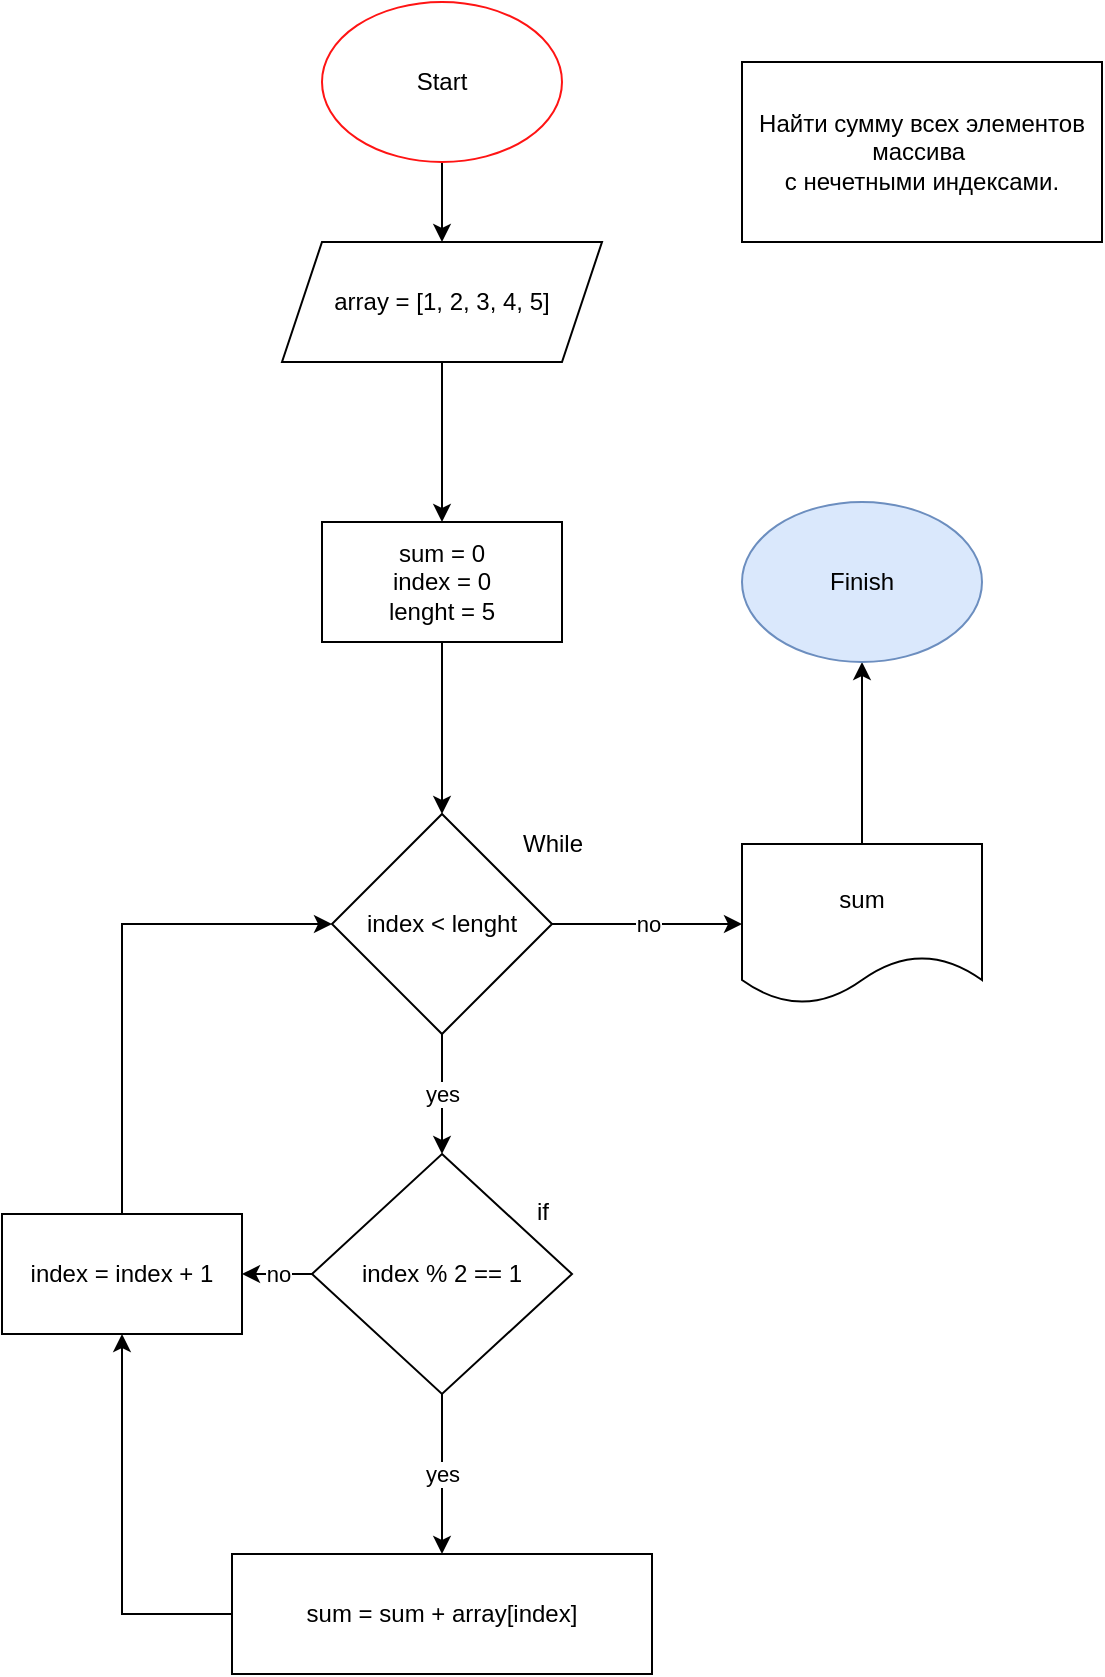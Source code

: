 <mxfile version="21.3.5" type="github" pages="6">
  <diagram name="Page-1" id="lQx7DxtHt2KXUCDhVXnp">
    <mxGraphModel dx="1515" dy="2036" grid="1" gridSize="10" guides="1" tooltips="1" connect="1" arrows="1" fold="1" page="1" pageScale="1" pageWidth="1169" pageHeight="827" math="0" shadow="0">
      <root>
        <mxCell id="0" />
        <mxCell id="1" parent="0" />
        <mxCell id="S16dvHZVeuOPmKrjyvKW-20" value="" style="edgeStyle=orthogonalEdgeStyle;rounded=0;orthogonalLoop=1;jettySize=auto;html=1;" edge="1" parent="1" source="S16dvHZVeuOPmKrjyvKW-1" target="S16dvHZVeuOPmKrjyvKW-2">
          <mxGeometry relative="1" as="geometry" />
        </mxCell>
        <mxCell id="S16dvHZVeuOPmKrjyvKW-1" value="Start" style="ellipse;whiteSpace=wrap;html=1;strokeColor=#FF1414;" vertex="1" parent="1">
          <mxGeometry x="200" y="-20" width="120" height="80" as="geometry" />
        </mxCell>
        <mxCell id="S16dvHZVeuOPmKrjyvKW-16" value="" style="edgeStyle=orthogonalEdgeStyle;rounded=0;orthogonalLoop=1;jettySize=auto;html=1;" edge="1" parent="1" source="S16dvHZVeuOPmKrjyvKW-2" target="S16dvHZVeuOPmKrjyvKW-3">
          <mxGeometry relative="1" as="geometry" />
        </mxCell>
        <mxCell id="S16dvHZVeuOPmKrjyvKW-2" value="array = [1, 2, 3, 4, 5]" style="shape=parallelogram;perimeter=parallelogramPerimeter;whiteSpace=wrap;html=1;fixedSize=1;" vertex="1" parent="1">
          <mxGeometry x="180" y="100" width="160" height="60" as="geometry" />
        </mxCell>
        <mxCell id="S16dvHZVeuOPmKrjyvKW-17" value="" style="edgeStyle=orthogonalEdgeStyle;rounded=0;orthogonalLoop=1;jettySize=auto;html=1;" edge="1" parent="1" source="S16dvHZVeuOPmKrjyvKW-3" target="S16dvHZVeuOPmKrjyvKW-4">
          <mxGeometry relative="1" as="geometry" />
        </mxCell>
        <mxCell id="S16dvHZVeuOPmKrjyvKW-3" value="sum = 0&lt;br&gt;index = 0&lt;br&gt;lenght = 5" style="rounded=0;whiteSpace=wrap;html=1;" vertex="1" parent="1">
          <mxGeometry x="200" y="240" width="120" height="60" as="geometry" />
        </mxCell>
        <mxCell id="S16dvHZVeuOPmKrjyvKW-11" value="no" style="edgeStyle=orthogonalEdgeStyle;rounded=0;orthogonalLoop=1;jettySize=auto;html=1;" edge="1" parent="1" source="S16dvHZVeuOPmKrjyvKW-4" target="S16dvHZVeuOPmKrjyvKW-5">
          <mxGeometry relative="1" as="geometry" />
        </mxCell>
        <mxCell id="S16dvHZVeuOPmKrjyvKW-12" value="yes" style="edgeStyle=orthogonalEdgeStyle;rounded=0;orthogonalLoop=1;jettySize=auto;html=1;" edge="1" parent="1" source="S16dvHZVeuOPmKrjyvKW-4" target="S16dvHZVeuOPmKrjyvKW-6">
          <mxGeometry relative="1" as="geometry" />
        </mxCell>
        <mxCell id="S16dvHZVeuOPmKrjyvKW-4" value="index &amp;lt; lenght" style="rhombus;whiteSpace=wrap;html=1;" vertex="1" parent="1">
          <mxGeometry x="205" y="386" width="110" height="110" as="geometry" />
        </mxCell>
        <mxCell id="S16dvHZVeuOPmKrjyvKW-19" value="" style="edgeStyle=orthogonalEdgeStyle;rounded=0;orthogonalLoop=1;jettySize=auto;html=1;" edge="1" parent="1" source="S16dvHZVeuOPmKrjyvKW-5" target="S16dvHZVeuOPmKrjyvKW-18">
          <mxGeometry relative="1" as="geometry" />
        </mxCell>
        <mxCell id="S16dvHZVeuOPmKrjyvKW-5" value="sum" style="shape=document;whiteSpace=wrap;html=1;boundedLbl=1;" vertex="1" parent="1">
          <mxGeometry x="410" y="401" width="120" height="80" as="geometry" />
        </mxCell>
        <mxCell id="S16dvHZVeuOPmKrjyvKW-13" value="no" style="edgeStyle=orthogonalEdgeStyle;rounded=0;orthogonalLoop=1;jettySize=auto;html=1;" edge="1" parent="1" source="S16dvHZVeuOPmKrjyvKW-6" target="S16dvHZVeuOPmKrjyvKW-7">
          <mxGeometry relative="1" as="geometry" />
        </mxCell>
        <mxCell id="S16dvHZVeuOPmKrjyvKW-15" value="yes" style="edgeStyle=orthogonalEdgeStyle;rounded=0;orthogonalLoop=1;jettySize=auto;html=1;" edge="1" parent="1" source="S16dvHZVeuOPmKrjyvKW-6" target="S16dvHZVeuOPmKrjyvKW-8">
          <mxGeometry relative="1" as="geometry" />
        </mxCell>
        <mxCell id="S16dvHZVeuOPmKrjyvKW-6" value="index % 2 == 1" style="rhombus;whiteSpace=wrap;html=1;" vertex="1" parent="1">
          <mxGeometry x="195" y="556" width="130" height="120" as="geometry" />
        </mxCell>
        <mxCell id="S16dvHZVeuOPmKrjyvKW-14" style="edgeStyle=orthogonalEdgeStyle;rounded=0;orthogonalLoop=1;jettySize=auto;html=1;entryX=0;entryY=0.5;entryDx=0;entryDy=0;" edge="1" parent="1" source="S16dvHZVeuOPmKrjyvKW-7" target="S16dvHZVeuOPmKrjyvKW-4">
          <mxGeometry relative="1" as="geometry">
            <Array as="points">
              <mxPoint x="100" y="441" />
            </Array>
          </mxGeometry>
        </mxCell>
        <mxCell id="S16dvHZVeuOPmKrjyvKW-7" value="index = index + 1" style="rounded=0;whiteSpace=wrap;html=1;" vertex="1" parent="1">
          <mxGeometry x="40" y="586" width="120" height="60" as="geometry" />
        </mxCell>
        <mxCell id="S16dvHZVeuOPmKrjyvKW-10" style="edgeStyle=orthogonalEdgeStyle;rounded=0;orthogonalLoop=1;jettySize=auto;html=1;entryX=0.5;entryY=1;entryDx=0;entryDy=0;" edge="1" parent="1" source="S16dvHZVeuOPmKrjyvKW-8" target="S16dvHZVeuOPmKrjyvKW-7">
          <mxGeometry relative="1" as="geometry">
            <Array as="points">
              <mxPoint x="100" y="786" />
            </Array>
          </mxGeometry>
        </mxCell>
        <mxCell id="S16dvHZVeuOPmKrjyvKW-8" value="sum = sum + array[index]" style="rounded=0;whiteSpace=wrap;html=1;" vertex="1" parent="1">
          <mxGeometry x="155" y="756" width="210" height="60" as="geometry" />
        </mxCell>
        <mxCell id="S16dvHZVeuOPmKrjyvKW-18" value="Finish" style="ellipse;whiteSpace=wrap;html=1;fillColor=#dae8fc;strokeColor=#6c8ebf;" vertex="1" parent="1">
          <mxGeometry x="410" y="230" width="120" height="80" as="geometry" />
        </mxCell>
        <mxCell id="S16dvHZVeuOPmKrjyvKW-21" value="&lt;div&gt;Найти сумму всех элементов массива&amp;nbsp;&lt;/div&gt;&lt;div&gt;с нечетными индексами.&lt;/div&gt;" style="whiteSpace=wrap;html=1;" vertex="1" parent="1">
          <mxGeometry x="410" y="10" width="180" height="90" as="geometry" />
        </mxCell>
        <mxCell id="S16dvHZVeuOPmKrjyvKW-22" value="While" style="text;html=1;align=center;verticalAlign=middle;resizable=0;points=[];autosize=1;strokeColor=none;fillColor=none;" vertex="1" parent="1">
          <mxGeometry x="290" y="386" width="50" height="30" as="geometry" />
        </mxCell>
        <mxCell id="S16dvHZVeuOPmKrjyvKW-23" value="if" style="text;html=1;align=center;verticalAlign=middle;resizable=0;points=[];autosize=1;strokeColor=none;fillColor=none;" vertex="1" parent="1">
          <mxGeometry x="295" y="570" width="30" height="30" as="geometry" />
        </mxCell>
      </root>
    </mxGraphModel>
  </diagram>
  <diagram id="JrTbbjTi0fYjx6Z9DC4Y" name="Page-2">
    <mxGraphModel dx="985" dy="1613" grid="1" gridSize="10" guides="1" tooltips="1" connect="1" arrows="1" fold="1" page="1" pageScale="1" pageWidth="1169" pageHeight="827" math="0" shadow="0">
      <root>
        <mxCell id="0" />
        <mxCell id="1" parent="0" />
        <mxCell id="WdldcFupzQ1vPLsTHcLo-1" value="&lt;div&gt;Найти сумму всех элементов массива&amp;nbsp;&lt;/div&gt;&lt;div&gt;с нечетным значением.&amp;nbsp;&lt;/div&gt;&lt;div&gt;Например, для массива [1, 2, 4, 6] ответ будет 1,&amp;nbsp;&lt;/div&gt;&lt;div&gt;т.к. здесь у нас только один нечетный элемент.&lt;/div&gt;" style="whiteSpace=wrap;html=1;" vertex="1" parent="1">
          <mxGeometry x="350" y="70" width="240" height="130" as="geometry" />
        </mxCell>
        <mxCell id="vvO_hZZO9ijg4xO2bI9t-1" value="" style="edgeStyle=orthogonalEdgeStyle;rounded=0;orthogonalLoop=1;jettySize=auto;html=1;" edge="1" parent="1" source="vvO_hZZO9ijg4xO2bI9t-2" target="vvO_hZZO9ijg4xO2bI9t-4">
          <mxGeometry relative="1" as="geometry" />
        </mxCell>
        <mxCell id="vvO_hZZO9ijg4xO2bI9t-2" value="Start" style="ellipse;whiteSpace=wrap;html=1;strokeColor=#FF1414;" vertex="1" parent="1">
          <mxGeometry x="200" y="-20" width="120" height="80" as="geometry" />
        </mxCell>
        <mxCell id="vvO_hZZO9ijg4xO2bI9t-3" value="" style="edgeStyle=orthogonalEdgeStyle;rounded=0;orthogonalLoop=1;jettySize=auto;html=1;" edge="1" parent="1" source="vvO_hZZO9ijg4xO2bI9t-4" target="vvO_hZZO9ijg4xO2bI9t-6">
          <mxGeometry relative="1" as="geometry" />
        </mxCell>
        <mxCell id="vvO_hZZO9ijg4xO2bI9t-4" value="array = [1, 2, 3, 4, 5]" style="shape=parallelogram;perimeter=parallelogramPerimeter;whiteSpace=wrap;html=1;fixedSize=1;" vertex="1" parent="1">
          <mxGeometry x="180" y="100" width="160" height="60" as="geometry" />
        </mxCell>
        <mxCell id="vvO_hZZO9ijg4xO2bI9t-5" value="" style="edgeStyle=orthogonalEdgeStyle;rounded=0;orthogonalLoop=1;jettySize=auto;html=1;" edge="1" parent="1" source="vvO_hZZO9ijg4xO2bI9t-6" target="vvO_hZZO9ijg4xO2bI9t-9">
          <mxGeometry relative="1" as="geometry" />
        </mxCell>
        <mxCell id="vvO_hZZO9ijg4xO2bI9t-6" value="sum = 0&lt;br&gt;index = 0&lt;br&gt;size = 5" style="rounded=0;whiteSpace=wrap;html=1;" vertex="1" parent="1">
          <mxGeometry x="200" y="240" width="120" height="60" as="geometry" />
        </mxCell>
        <mxCell id="vvO_hZZO9ijg4xO2bI9t-7" value="no" style="edgeStyle=orthogonalEdgeStyle;rounded=0;orthogonalLoop=1;jettySize=auto;html=1;" edge="1" parent="1" source="vvO_hZZO9ijg4xO2bI9t-9" target="vvO_hZZO9ijg4xO2bI9t-11">
          <mxGeometry relative="1" as="geometry" />
        </mxCell>
        <mxCell id="vvO_hZZO9ijg4xO2bI9t-8" value="yes" style="edgeStyle=orthogonalEdgeStyle;rounded=0;orthogonalLoop=1;jettySize=auto;html=1;" edge="1" parent="1" source="vvO_hZZO9ijg4xO2bI9t-9" target="vvO_hZZO9ijg4xO2bI9t-14">
          <mxGeometry relative="1" as="geometry" />
        </mxCell>
        <mxCell id="vvO_hZZO9ijg4xO2bI9t-9" value="index &amp;lt; size" style="rhombus;whiteSpace=wrap;html=1;" vertex="1" parent="1">
          <mxGeometry x="205" y="386" width="110" height="110" as="geometry" />
        </mxCell>
        <mxCell id="vvO_hZZO9ijg4xO2bI9t-10" value="" style="edgeStyle=orthogonalEdgeStyle;rounded=0;orthogonalLoop=1;jettySize=auto;html=1;" edge="1" parent="1" source="vvO_hZZO9ijg4xO2bI9t-11" target="vvO_hZZO9ijg4xO2bI9t-19">
          <mxGeometry relative="1" as="geometry" />
        </mxCell>
        <mxCell id="vvO_hZZO9ijg4xO2bI9t-11" value="sum" style="shape=document;whiteSpace=wrap;html=1;boundedLbl=1;" vertex="1" parent="1">
          <mxGeometry x="410" y="401" width="120" height="80" as="geometry" />
        </mxCell>
        <mxCell id="vvO_hZZO9ijg4xO2bI9t-12" value="no" style="edgeStyle=orthogonalEdgeStyle;rounded=0;orthogonalLoop=1;jettySize=auto;html=1;" edge="1" parent="1" source="vvO_hZZO9ijg4xO2bI9t-14" target="vvO_hZZO9ijg4xO2bI9t-16">
          <mxGeometry relative="1" as="geometry" />
        </mxCell>
        <mxCell id="vvO_hZZO9ijg4xO2bI9t-13" value="yes" style="edgeStyle=orthogonalEdgeStyle;rounded=0;orthogonalLoop=1;jettySize=auto;html=1;" edge="1" parent="1" source="vvO_hZZO9ijg4xO2bI9t-14" target="vvO_hZZO9ijg4xO2bI9t-18">
          <mxGeometry relative="1" as="geometry" />
        </mxCell>
        <mxCell id="vvO_hZZO9ijg4xO2bI9t-14" value="array[index] % 2 == 1" style="rhombus;whiteSpace=wrap;html=1;" vertex="1" parent="1">
          <mxGeometry x="195" y="556" width="130" height="120" as="geometry" />
        </mxCell>
        <mxCell id="vvO_hZZO9ijg4xO2bI9t-15" style="edgeStyle=orthogonalEdgeStyle;rounded=0;orthogonalLoop=1;jettySize=auto;html=1;entryX=0;entryY=0.5;entryDx=0;entryDy=0;" edge="1" parent="1" source="vvO_hZZO9ijg4xO2bI9t-16" target="vvO_hZZO9ijg4xO2bI9t-9">
          <mxGeometry relative="1" as="geometry">
            <Array as="points">
              <mxPoint x="100" y="441" />
            </Array>
          </mxGeometry>
        </mxCell>
        <mxCell id="vvO_hZZO9ijg4xO2bI9t-16" value="index = index + 1" style="rounded=0;whiteSpace=wrap;html=1;" vertex="1" parent="1">
          <mxGeometry x="40" y="586" width="120" height="60" as="geometry" />
        </mxCell>
        <mxCell id="vvO_hZZO9ijg4xO2bI9t-17" style="edgeStyle=orthogonalEdgeStyle;rounded=0;orthogonalLoop=1;jettySize=auto;html=1;entryX=0.5;entryY=1;entryDx=0;entryDy=0;" edge="1" parent="1" source="vvO_hZZO9ijg4xO2bI9t-18" target="vvO_hZZO9ijg4xO2bI9t-16">
          <mxGeometry relative="1" as="geometry">
            <Array as="points">
              <mxPoint x="100" y="786" />
            </Array>
          </mxGeometry>
        </mxCell>
        <mxCell id="vvO_hZZO9ijg4xO2bI9t-18" value="sum = sum + array[index]" style="rounded=0;whiteSpace=wrap;html=1;" vertex="1" parent="1">
          <mxGeometry x="155" y="756" width="210" height="60" as="geometry" />
        </mxCell>
        <mxCell id="vvO_hZZO9ijg4xO2bI9t-19" value="Finish" style="ellipse;whiteSpace=wrap;html=1;fillColor=#dae8fc;strokeColor=#6c8ebf;" vertex="1" parent="1">
          <mxGeometry x="410" y="230" width="120" height="80" as="geometry" />
        </mxCell>
      </root>
    </mxGraphModel>
  </diagram>
  <diagram id="ZOymxZYbRzeNpfRGec9d" name="dz_1">
    <mxGraphModel dx="985" dy="786" grid="1" gridSize="10" guides="1" tooltips="1" connect="1" arrows="1" fold="1" page="1" pageScale="1" pageWidth="1169" pageHeight="827" math="0" shadow="0">
      <root>
        <mxCell id="0" />
        <mxCell id="1" parent="0" />
        <mxCell id="SQsrXoWpenv4jHWKUs_w-21" value="" style="edgeStyle=orthogonalEdgeStyle;rounded=0;orthogonalLoop=1;jettySize=auto;html=1;" edge="1" parent="1" source="SQsrXoWpenv4jHWKUs_w-1" target="SQsrXoWpenv4jHWKUs_w-2">
          <mxGeometry relative="1" as="geometry" />
        </mxCell>
        <mxCell id="SQsrXoWpenv4jHWKUs_w-1" value="Start" style="ellipse;whiteSpace=wrap;html=1;strokeColor=#FF1414;" vertex="1" parent="1">
          <mxGeometry x="190" y="70" width="120" height="70" as="geometry" />
        </mxCell>
        <mxCell id="SQsrXoWpenv4jHWKUs_w-20" value="" style="edgeStyle=orthogonalEdgeStyle;rounded=0;orthogonalLoop=1;jettySize=auto;html=1;" edge="1" parent="1" source="SQsrXoWpenv4jHWKUs_w-2" target="SQsrXoWpenv4jHWKUs_w-3">
          <mxGeometry relative="1" as="geometry" />
        </mxCell>
        <mxCell id="SQsrXoWpenv4jHWKUs_w-2" value="array" style="shape=parallelogram;perimeter=parallelogramPerimeter;whiteSpace=wrap;html=1;fixedSize=1;" vertex="1" parent="1">
          <mxGeometry x="190" y="200" width="120" height="60" as="geometry" />
        </mxCell>
        <mxCell id="SQsrXoWpenv4jHWKUs_w-19" value="" style="edgeStyle=orthogonalEdgeStyle;rounded=0;orthogonalLoop=1;jettySize=auto;html=1;" edge="1" parent="1" source="SQsrXoWpenv4jHWKUs_w-3" target="SQsrXoWpenv4jHWKUs_w-4">
          <mxGeometry relative="1" as="geometry" />
        </mxCell>
        <mxCell id="SQsrXoWpenv4jHWKUs_w-3" value="size = array.length&lt;br&gt;min_index = 0&lt;br&gt;max_index = 0" style="rounded=0;whiteSpace=wrap;html=1;" vertex="1" parent="1">
          <mxGeometry x="190" y="330" width="120" height="60" as="geometry" />
        </mxCell>
        <mxCell id="SQsrXoWpenv4jHWKUs_w-14" value="" style="edgeStyle=orthogonalEdgeStyle;rounded=0;orthogonalLoop=1;jettySize=auto;html=1;" edge="1" parent="1" source="SQsrXoWpenv4jHWKUs_w-4" target="SQsrXoWpenv4jHWKUs_w-6">
          <mxGeometry relative="1" as="geometry" />
        </mxCell>
        <mxCell id="SQsrXoWpenv4jHWKUs_w-18" style="edgeStyle=orthogonalEdgeStyle;rounded=0;orthogonalLoop=1;jettySize=auto;html=1;entryX=0;entryY=0.5;entryDx=0;entryDy=0;" edge="1" parent="1" source="SQsrXoWpenv4jHWKUs_w-4" target="SQsrXoWpenv4jHWKUs_w-17">
          <mxGeometry relative="1" as="geometry" />
        </mxCell>
        <mxCell id="SQsrXoWpenv4jHWKUs_w-4" value="index = 0, size - 1, 1" style="shape=hexagon;perimeter=hexagonPerimeter2;whiteSpace=wrap;html=1;fixedSize=1;" vertex="1" parent="1">
          <mxGeometry x="190" y="420" width="120" height="80" as="geometry" />
        </mxCell>
        <mxCell id="SQsrXoWpenv4jHWKUs_w-8" value="yes" style="edgeStyle=orthogonalEdgeStyle;rounded=0;orthogonalLoop=1;jettySize=auto;html=1;" edge="1" parent="1" source="SQsrXoWpenv4jHWKUs_w-6" target="SQsrXoWpenv4jHWKUs_w-7">
          <mxGeometry relative="1" as="geometry" />
        </mxCell>
        <mxCell id="SQsrXoWpenv4jHWKUs_w-12" value="no" style="edgeStyle=orthogonalEdgeStyle;rounded=0;orthogonalLoop=1;jettySize=auto;html=1;" edge="1" parent="1" source="SQsrXoWpenv4jHWKUs_w-6" target="SQsrXoWpenv4jHWKUs_w-9">
          <mxGeometry relative="1" as="geometry" />
        </mxCell>
        <mxCell id="SQsrXoWpenv4jHWKUs_w-6" value="array[index] &amp;gt; array[max_index]" style="rhombus;whiteSpace=wrap;html=1;" vertex="1" parent="1">
          <mxGeometry x="135" y="540" width="230" height="80" as="geometry" />
        </mxCell>
        <mxCell id="SQsrXoWpenv4jHWKUs_w-15" style="edgeStyle=orthogonalEdgeStyle;rounded=0;orthogonalLoop=1;jettySize=auto;html=1;entryX=0.5;entryY=0;entryDx=0;entryDy=0;" edge="1" parent="1" source="SQsrXoWpenv4jHWKUs_w-7" target="SQsrXoWpenv4jHWKUs_w-9">
          <mxGeometry relative="1" as="geometry">
            <Array as="points">
              <mxPoint x="500" y="640" />
              <mxPoint x="250" y="640" />
            </Array>
          </mxGeometry>
        </mxCell>
        <mxCell id="SQsrXoWpenv4jHWKUs_w-7" value="max_index = index" style="rounded=0;whiteSpace=wrap;html=1;" vertex="1" parent="1">
          <mxGeometry x="440" y="550" width="120" height="60" as="geometry" />
        </mxCell>
        <mxCell id="SQsrXoWpenv4jHWKUs_w-11" value="yes" style="edgeStyle=orthogonalEdgeStyle;rounded=0;orthogonalLoop=1;jettySize=auto;html=1;" edge="1" parent="1" source="SQsrXoWpenv4jHWKUs_w-9" target="SQsrXoWpenv4jHWKUs_w-10">
          <mxGeometry relative="1" as="geometry" />
        </mxCell>
        <mxCell id="SQsrXoWpenv4jHWKUs_w-13" value="no" style="edgeStyle=orthogonalEdgeStyle;rounded=0;orthogonalLoop=1;jettySize=auto;html=1;entryX=0;entryY=0.5;entryDx=0;entryDy=0;" edge="1" parent="1" source="SQsrXoWpenv4jHWKUs_w-9" target="SQsrXoWpenv4jHWKUs_w-4">
          <mxGeometry relative="1" as="geometry">
            <Array as="points">
              <mxPoint x="250" y="780" />
              <mxPoint x="90" y="780" />
              <mxPoint x="90" y="460" />
            </Array>
          </mxGeometry>
        </mxCell>
        <mxCell id="SQsrXoWpenv4jHWKUs_w-9" value="array[index] &amp;lt; array[min_index]" style="rhombus;whiteSpace=wrap;html=1;" vertex="1" parent="1">
          <mxGeometry x="140" y="650" width="220" height="80" as="geometry" />
        </mxCell>
        <mxCell id="SQsrXoWpenv4jHWKUs_w-16" style="edgeStyle=orthogonalEdgeStyle;rounded=0;orthogonalLoop=1;jettySize=auto;html=1;entryX=0;entryY=0.5;entryDx=0;entryDy=0;" edge="1" parent="1" source="SQsrXoWpenv4jHWKUs_w-10" target="SQsrXoWpenv4jHWKUs_w-4">
          <mxGeometry relative="1" as="geometry">
            <Array as="points">
              <mxPoint x="500" y="800" />
              <mxPoint x="40" y="800" />
              <mxPoint x="40" y="460" />
            </Array>
          </mxGeometry>
        </mxCell>
        <mxCell id="SQsrXoWpenv4jHWKUs_w-10" value="min_index = index" style="rounded=0;whiteSpace=wrap;html=1;" vertex="1" parent="1">
          <mxGeometry x="440" y="660" width="120" height="60" as="geometry" />
        </mxCell>
        <mxCell id="SQsrXoWpenv4jHWKUs_w-23" value="" style="edgeStyle=orthogonalEdgeStyle;rounded=0;orthogonalLoop=1;jettySize=auto;html=1;" edge="1" parent="1" source="SQsrXoWpenv4jHWKUs_w-17" target="SQsrXoWpenv4jHWKUs_w-22">
          <mxGeometry relative="1" as="geometry" />
        </mxCell>
        <mxCell id="SQsrXoWpenv4jHWKUs_w-17" value="min_index, max_index" style="shape=document;whiteSpace=wrap;html=1;boundedLbl=1;" vertex="1" parent="1">
          <mxGeometry x="440" y="420" width="120" height="80" as="geometry" />
        </mxCell>
        <mxCell id="SQsrXoWpenv4jHWKUs_w-22" value="Finish" style="ellipse;whiteSpace=wrap;html=1;fillColor=#dae8fc;strokeColor=#6c8ebf;" vertex="1" parent="1">
          <mxGeometry x="440" y="280" width="120" height="80" as="geometry" />
        </mxCell>
        <mxCell id="O2fNoxRP3Q9IrOeclF9A-1" value="&#xa;Нахождение индексов максимального и минимального элемента массива&#xa;&#xa;" style="rounded=0;whiteSpace=wrap;html=1;" vertex="1" parent="1">
          <mxGeometry x="380" y="110" width="180" height="120" as="geometry" />
        </mxCell>
      </root>
    </mxGraphModel>
  </diagram>
  <diagram id="DMkytS6fmXRwKHRsGz7k" name="dz_2">
    <mxGraphModel dx="985" dy="786" grid="1" gridSize="10" guides="1" tooltips="1" connect="1" arrows="1" fold="1" page="1" pageScale="1" pageWidth="1169" pageHeight="827" math="0" shadow="0">
      <root>
        <mxCell id="0" />
        <mxCell id="1" parent="0" />
        <mxCell id="PdnWOQQA0Ii_iU43QPzL-3" value="" style="edgeStyle=orthogonalEdgeStyle;rounded=0;orthogonalLoop=1;jettySize=auto;html=1;" edge="1" parent="1" source="PdnWOQQA0Ii_iU43QPzL-1" target="PdnWOQQA0Ii_iU43QPzL-2">
          <mxGeometry relative="1" as="geometry" />
        </mxCell>
        <mxCell id="PdnWOQQA0Ii_iU43QPzL-1" value="Start" style="ellipse;whiteSpace=wrap;html=1;strokeColor=#FF1414;" vertex="1" parent="1">
          <mxGeometry x="320" y="80" width="120" height="80" as="geometry" />
        </mxCell>
        <mxCell id="PdnWOQQA0Ii_iU43QPzL-5" value="" style="edgeStyle=orthogonalEdgeStyle;rounded=0;orthogonalLoop=1;jettySize=auto;html=1;" edge="1" parent="1" source="PdnWOQQA0Ii_iU43QPzL-2" target="PdnWOQQA0Ii_iU43QPzL-4">
          <mxGeometry relative="1" as="geometry" />
        </mxCell>
        <mxCell id="PdnWOQQA0Ii_iU43QPzL-2" value="array" style="shape=parallelogram;perimeter=parallelogramPerimeter;whiteSpace=wrap;html=1;fixedSize=1;" vertex="1" parent="1">
          <mxGeometry x="320" y="230" width="120" height="60" as="geometry" />
        </mxCell>
        <mxCell id="PdnWOQQA0Ii_iU43QPzL-7" value="" style="edgeStyle=orthogonalEdgeStyle;rounded=0;orthogonalLoop=1;jettySize=auto;html=1;" edge="1" parent="1" source="PdnWOQQA0Ii_iU43QPzL-4" target="PdnWOQQA0Ii_iU43QPzL-6">
          <mxGeometry relative="1" as="geometry" />
        </mxCell>
        <mxCell id="PdnWOQQA0Ii_iU43QPzL-4" value="size = array.length&lt;br&gt;last_index = size - 1" style="rounded=0;whiteSpace=wrap;html=1;" vertex="1" parent="1">
          <mxGeometry x="295" y="354" width="170" height="60" as="geometry" />
        </mxCell>
        <mxCell id="PdnWOQQA0Ii_iU43QPzL-9" value="" style="edgeStyle=orthogonalEdgeStyle;rounded=0;orthogonalLoop=1;jettySize=auto;html=1;" edge="1" parent="1" source="PdnWOQQA0Ii_iU43QPzL-6" target="PdnWOQQA0Ii_iU43QPzL-8">
          <mxGeometry relative="1" as="geometry" />
        </mxCell>
        <mxCell id="PdnWOQQA0Ii_iU43QPzL-12" value="" style="edgeStyle=orthogonalEdgeStyle;rounded=0;orthogonalLoop=1;jettySize=auto;html=1;" edge="1" parent="1" source="PdnWOQQA0Ii_iU43QPzL-6" target="PdnWOQQA0Ii_iU43QPzL-11">
          <mxGeometry relative="1" as="geometry" />
        </mxCell>
        <mxCell id="PdnWOQQA0Ii_iU43QPzL-6" value="index = 0, size // 2 - 1, 1" style="shape=hexagon;perimeter=hexagonPerimeter2;whiteSpace=wrap;html=1;fixedSize=1;" vertex="1" parent="1">
          <mxGeometry x="270" y="470" width="220" height="80" as="geometry" />
        </mxCell>
        <mxCell id="PdnWOQQA0Ii_iU43QPzL-10" style="edgeStyle=orthogonalEdgeStyle;rounded=0;orthogonalLoop=1;jettySize=auto;html=1;entryX=0;entryY=0.5;entryDx=0;entryDy=0;" edge="1" parent="1" source="PdnWOQQA0Ii_iU43QPzL-8" target="PdnWOQQA0Ii_iU43QPzL-6">
          <mxGeometry relative="1" as="geometry">
            <Array as="points">
              <mxPoint x="205" y="650" />
              <mxPoint x="205" y="510" />
            </Array>
          </mxGeometry>
        </mxCell>
        <mxCell id="PdnWOQQA0Ii_iU43QPzL-8" value="temp = array[index]&lt;br&gt;array[index] = array[last_index]&lt;br&gt;array[last_index] = temp&lt;br&gt;last_index = last_index - 1" style="rounded=0;whiteSpace=wrap;html=1;" vertex="1" parent="1">
          <mxGeometry x="225" y="620" width="310" height="60" as="geometry" />
        </mxCell>
        <mxCell id="PdnWOQQA0Ii_iU43QPzL-14" value="" style="edgeStyle=orthogonalEdgeStyle;rounded=0;orthogonalLoop=1;jettySize=auto;html=1;" edge="1" parent="1" source="PdnWOQQA0Ii_iU43QPzL-11" target="PdnWOQQA0Ii_iU43QPzL-13">
          <mxGeometry relative="1" as="geometry" />
        </mxCell>
        <mxCell id="PdnWOQQA0Ii_iU43QPzL-11" value="array" style="shape=document;whiteSpace=wrap;html=1;boundedLbl=1;" vertex="1" parent="1">
          <mxGeometry x="560" y="470" width="120" height="80" as="geometry" />
        </mxCell>
        <mxCell id="PdnWOQQA0Ii_iU43QPzL-13" value="Finish" style="ellipse;whiteSpace=wrap;html=1;fillColor=#dae8fc;strokeColor=#6c8ebf;" vertex="1" parent="1">
          <mxGeometry x="560" y="320" width="120" height="80" as="geometry" />
        </mxCell>
        <mxCell id="VDs7PrHNZb95Bo0d5bvI-2" value="Задание на «разворот» массива. Нужно перевернуть массив и записать его в обратном&lt;br/&gt;порядке." style="whiteSpace=wrap;html=1;" vertex="1" parent="1">
          <mxGeometry x="520" y="110" width="190" height="110" as="geometry" />
        </mxCell>
      </root>
    </mxGraphModel>
  </diagram>
  <diagram id="358AkodMIWtAjjh5k5vT" name="dz_3">
    <mxGraphModel dx="985" dy="786" grid="1" gridSize="10" guides="1" tooltips="1" connect="1" arrows="1" fold="1" page="1" pageScale="1" pageWidth="1169" pageHeight="827" math="0" shadow="0">
      <root>
        <mxCell id="0" />
        <mxCell id="1" parent="0" />
        <mxCell id="3PTIbsf-zpuOM1JPS_7n-5" value="" style="edgeStyle=orthogonalEdgeStyle;rounded=0;orthogonalLoop=1;jettySize=auto;html=1;" edge="1" parent="1" source="3PTIbsf-zpuOM1JPS_7n-1" target="3PTIbsf-zpuOM1JPS_7n-2">
          <mxGeometry relative="1" as="geometry" />
        </mxCell>
        <mxCell id="3PTIbsf-zpuOM1JPS_7n-1" value="Start" style="ellipse;whiteSpace=wrap;html=1;strokeColor=#FF1414;" vertex="1" parent="1">
          <mxGeometry x="330" y="80" width="120" height="80" as="geometry" />
        </mxCell>
        <mxCell id="3PTIbsf-zpuOM1JPS_7n-6" value="" style="edgeStyle=orthogonalEdgeStyle;rounded=0;orthogonalLoop=1;jettySize=auto;html=1;" edge="1" parent="1" source="3PTIbsf-zpuOM1JPS_7n-2" target="3PTIbsf-zpuOM1JPS_7n-3">
          <mxGeometry relative="1" as="geometry" />
        </mxCell>
        <mxCell id="3PTIbsf-zpuOM1JPS_7n-2" value="array: list" style="shape=parallelogram;perimeter=parallelogramPerimeter;whiteSpace=wrap;html=1;fixedSize=1;" vertex="1" parent="1">
          <mxGeometry x="330" y="210" width="120" height="70" as="geometry" />
        </mxCell>
        <mxCell id="3PTIbsf-zpuOM1JPS_7n-7" value="" style="edgeStyle=orthogonalEdgeStyle;rounded=0;orthogonalLoop=1;jettySize=auto;html=1;" edge="1" parent="1" source="3PTIbsf-zpuOM1JPS_7n-3" target="3PTIbsf-zpuOM1JPS_7n-4">
          <mxGeometry relative="1" as="geometry" />
        </mxCell>
        <mxCell id="3PTIbsf-zpuOM1JPS_7n-3" value="average = 0&lt;br&gt;sum = 0&lt;br&gt;size = array.length" style="rounded=0;whiteSpace=wrap;html=1;" vertex="1" parent="1">
          <mxGeometry x="330" y="340" width="120" height="60" as="geometry" />
        </mxCell>
        <mxCell id="3PTIbsf-zpuOM1JPS_7n-9" value="" style="edgeStyle=orthogonalEdgeStyle;rounded=0;orthogonalLoop=1;jettySize=auto;html=1;" edge="1" parent="1" source="3PTIbsf-zpuOM1JPS_7n-4" target="3PTIbsf-zpuOM1JPS_7n-8">
          <mxGeometry relative="1" as="geometry" />
        </mxCell>
        <mxCell id="3PTIbsf-zpuOM1JPS_7n-14" value="" style="edgeStyle=orthogonalEdgeStyle;rounded=0;orthogonalLoop=1;jettySize=auto;html=1;" edge="1" parent="1" source="3PTIbsf-zpuOM1JPS_7n-4" target="3PTIbsf-zpuOM1JPS_7n-11">
          <mxGeometry relative="1" as="geometry" />
        </mxCell>
        <mxCell id="3PTIbsf-zpuOM1JPS_7n-4" value="index = 0, size - 1, 1" style="shape=hexagon;perimeter=hexagonPerimeter2;whiteSpace=wrap;html=1;fixedSize=1;" vertex="1" parent="1">
          <mxGeometry x="330" y="460" width="120" height="80" as="geometry" />
        </mxCell>
        <mxCell id="3PTIbsf-zpuOM1JPS_7n-10" style="edgeStyle=orthogonalEdgeStyle;rounded=0;orthogonalLoop=1;jettySize=auto;html=1;entryX=0;entryY=0.5;entryDx=0;entryDy=0;exitX=0;exitY=0.5;exitDx=0;exitDy=0;" edge="1" parent="1" source="3PTIbsf-zpuOM1JPS_7n-8" target="3PTIbsf-zpuOM1JPS_7n-4">
          <mxGeometry relative="1" as="geometry">
            <Array as="points">
              <mxPoint x="290" y="690" />
              <mxPoint x="240" y="690" />
              <mxPoint x="240" y="500" />
            </Array>
          </mxGeometry>
        </mxCell>
        <mxCell id="3PTIbsf-zpuOM1JPS_7n-8" value="sum = sum + array[index]" style="rounded=0;whiteSpace=wrap;html=1;" vertex="1" parent="1">
          <mxGeometry x="290" y="660" width="200" height="60" as="geometry" />
        </mxCell>
        <mxCell id="3PTIbsf-zpuOM1JPS_7n-15" value="" style="edgeStyle=orthogonalEdgeStyle;rounded=0;orthogonalLoop=1;jettySize=auto;html=1;" edge="1" parent="1" source="3PTIbsf-zpuOM1JPS_7n-11" target="3PTIbsf-zpuOM1JPS_7n-12">
          <mxGeometry relative="1" as="geometry" />
        </mxCell>
        <mxCell id="3PTIbsf-zpuOM1JPS_7n-11" value="average = sum / size" style="rounded=0;whiteSpace=wrap;html=1;" vertex="1" parent="1">
          <mxGeometry x="525" y="470" width="120" height="60" as="geometry" />
        </mxCell>
        <mxCell id="3PTIbsf-zpuOM1JPS_7n-16" value="" style="edgeStyle=orthogonalEdgeStyle;rounded=0;orthogonalLoop=1;jettySize=auto;html=1;" edge="1" parent="1" source="3PTIbsf-zpuOM1JPS_7n-12" target="3PTIbsf-zpuOM1JPS_7n-13">
          <mxGeometry relative="1" as="geometry" />
        </mxCell>
        <mxCell id="3PTIbsf-zpuOM1JPS_7n-12" value="average" style="shape=document;whiteSpace=wrap;html=1;boundedLbl=1;" vertex="1" parent="1">
          <mxGeometry x="730" y="460" width="120" height="80" as="geometry" />
        </mxCell>
        <mxCell id="3PTIbsf-zpuOM1JPS_7n-13" value="Finish" style="ellipse;whiteSpace=wrap;html=1;fillColor=#dae8fc;strokeColor=#6c8ebf;" vertex="1" parent="1">
          <mxGeometry x="730" y="330" width="120" height="80" as="geometry" />
        </mxCell>
        <mxCell id="qDMgpJ_Mdr1dMyMCRPEi-3" value="Найти среднее арифметическое среди всех элементов массива." style="whiteSpace=wrap;html=1;" vertex="1" parent="1">
          <mxGeometry x="550" y="90" width="140" height="70" as="geometry" />
        </mxCell>
      </root>
    </mxGraphModel>
  </diagram>
  <diagram id="VHp5eT8EdKvZ795v1lFF" name="dz_4">
    <mxGraphModel dx="1513" dy="863" grid="1" gridSize="10" guides="1" tooltips="1" connect="1" arrows="1" fold="1" page="1" pageScale="1" pageWidth="1169" pageHeight="827" math="0" shadow="0">
      <root>
        <mxCell id="0" />
        <mxCell id="1" parent="0" />
        <mxCell id="ppLfzNdNKn1uWJtU8wcz-2" value="" style="edgeStyle=orthogonalEdgeStyle;rounded=0;orthogonalLoop=1;jettySize=auto;html=1;" edge="1" parent="1" source="S_WHGbxO-2bzCIAna5Yr-1" target="S_WHGbxO-2bzCIAna5Yr-2">
          <mxGeometry relative="1" as="geometry" />
        </mxCell>
        <mxCell id="S_WHGbxO-2bzCIAna5Yr-1" value="Start" style="ellipse;whiteSpace=wrap;html=1;strokeColor=#FF1414;" vertex="1" parent="1">
          <mxGeometry x="200" y="60" width="120" height="80" as="geometry" />
        </mxCell>
        <mxCell id="ppLfzNdNKn1uWJtU8wcz-3" value="" style="edgeStyle=orthogonalEdgeStyle;rounded=0;orthogonalLoop=1;jettySize=auto;html=1;" edge="1" parent="1" source="S_WHGbxO-2bzCIAna5Yr-2" target="S_WHGbxO-2bzCIAna5Yr-3">
          <mxGeometry relative="1" as="geometry" />
        </mxCell>
        <mxCell id="S_WHGbxO-2bzCIAna5Yr-2" value="array: list" style="shape=parallelogram;perimeter=parallelogramPerimeter;whiteSpace=wrap;html=1;fixedSize=1;" vertex="1" parent="1">
          <mxGeometry x="200" y="190" width="120" height="60" as="geometry" />
        </mxCell>
        <mxCell id="ppLfzNdNKn1uWJtU8wcz-4" value="" style="edgeStyle=orthogonalEdgeStyle;rounded=0;orthogonalLoop=1;jettySize=auto;html=1;" edge="1" parent="1" source="S_WHGbxO-2bzCIAna5Yr-3" target="S_WHGbxO-2bzCIAna5Yr-4">
          <mxGeometry relative="1" as="geometry" />
        </mxCell>
        <mxCell id="S_WHGbxO-2bzCIAna5Yr-3" value="size = array.length&lt;br&gt;sum = 0&lt;br&gt;max_index = 0&lt;br&gt;min_index = 0&lt;br&gt;start = 0&lt;br&gt;finish = 0" style="rounded=0;whiteSpace=wrap;html=1;" vertex="1" parent="1">
          <mxGeometry x="200" y="290" width="120" height="110" as="geometry" />
        </mxCell>
        <mxCell id="ppLfzNdNKn1uWJtU8wcz-5" value="" style="edgeStyle=orthogonalEdgeStyle;rounded=0;orthogonalLoop=1;jettySize=auto;html=1;" edge="1" parent="1" source="S_WHGbxO-2bzCIAna5Yr-4" target="S_WHGbxO-2bzCIAna5Yr-5">
          <mxGeometry relative="1" as="geometry" />
        </mxCell>
        <mxCell id="ppLfzNdNKn1uWJtU8wcz-20" style="edgeStyle=orthogonalEdgeStyle;rounded=0;orthogonalLoop=1;jettySize=auto;html=1;entryX=0;entryY=0.5;entryDx=0;entryDy=0;" edge="1" parent="1" source="S_WHGbxO-2bzCIAna5Yr-4" target="ppLfzNdNKn1uWJtU8wcz-14">
          <mxGeometry relative="1" as="geometry" />
        </mxCell>
        <mxCell id="S_WHGbxO-2bzCIAna5Yr-4" value="index = 0, size - 1, 1" style="shape=hexagon;perimeter=hexagonPerimeter2;whiteSpace=wrap;html=1;fixedSize=1;" vertex="1" parent="1">
          <mxGeometry x="200" y="430" width="120" height="80" as="geometry" />
        </mxCell>
        <mxCell id="ppLfzNdNKn1uWJtU8wcz-8" value="yes" style="edgeStyle=orthogonalEdgeStyle;rounded=0;orthogonalLoop=1;jettySize=auto;html=1;" edge="1" parent="1" source="S_WHGbxO-2bzCIAna5Yr-5" target="ppLfzNdNKn1uWJtU8wcz-6">
          <mxGeometry relative="1" as="geometry" />
        </mxCell>
        <mxCell id="ppLfzNdNKn1uWJtU8wcz-10" value="no" style="edgeStyle=orthogonalEdgeStyle;rounded=0;orthogonalLoop=1;jettySize=auto;html=1;" edge="1" parent="1" source="S_WHGbxO-2bzCIAna5Yr-5" target="ppLfzNdNKn1uWJtU8wcz-1">
          <mxGeometry relative="1" as="geometry" />
        </mxCell>
        <mxCell id="S_WHGbxO-2bzCIAna5Yr-5" value="array[index] &amp;gt; array[max_index]" style="rhombus;whiteSpace=wrap;html=1;" vertex="1" parent="1">
          <mxGeometry x="190" y="560" width="140" height="140" as="geometry" />
        </mxCell>
        <mxCell id="ppLfzNdNKn1uWJtU8wcz-9" value="yes" style="edgeStyle=orthogonalEdgeStyle;rounded=0;orthogonalLoop=1;jettySize=auto;html=1;" edge="1" parent="1" source="ppLfzNdNKn1uWJtU8wcz-1" target="ppLfzNdNKn1uWJtU8wcz-7">
          <mxGeometry relative="1" as="geometry" />
        </mxCell>
        <mxCell id="ppLfzNdNKn1uWJtU8wcz-12" value="no" style="edgeStyle=orthogonalEdgeStyle;rounded=0;orthogonalLoop=1;jettySize=auto;html=1;entryX=0;entryY=0.5;entryDx=0;entryDy=0;" edge="1" parent="1" source="ppLfzNdNKn1uWJtU8wcz-1" target="S_WHGbxO-2bzCIAna5Yr-4">
          <mxGeometry relative="1" as="geometry">
            <mxPoint x="170" y="600" as="targetPoint" />
            <Array as="points">
              <mxPoint x="130" y="810" />
              <mxPoint x="130" y="470" />
            </Array>
          </mxGeometry>
        </mxCell>
        <mxCell id="ppLfzNdNKn1uWJtU8wcz-1" value="array[index] &amp;lt; array[min_index]" style="rhombus;whiteSpace=wrap;html=1;" vertex="1" parent="1">
          <mxGeometry x="190" y="740" width="140" height="140" as="geometry" />
        </mxCell>
        <mxCell id="ppLfzNdNKn1uWJtU8wcz-11" style="edgeStyle=orthogonalEdgeStyle;rounded=0;orthogonalLoop=1;jettySize=auto;html=1;entryX=0.5;entryY=0;entryDx=0;entryDy=0;" edge="1" parent="1" source="ppLfzNdNKn1uWJtU8wcz-6" target="ppLfzNdNKn1uWJtU8wcz-1">
          <mxGeometry relative="1" as="geometry">
            <Array as="points">
              <mxPoint x="470" y="730" />
              <mxPoint x="260" y="730" />
            </Array>
          </mxGeometry>
        </mxCell>
        <mxCell id="ppLfzNdNKn1uWJtU8wcz-6" value="max_index = index" style="rounded=0;whiteSpace=wrap;html=1;" vertex="1" parent="1">
          <mxGeometry x="410" y="600" width="120" height="60" as="geometry" />
        </mxCell>
        <mxCell id="ppLfzNdNKn1uWJtU8wcz-13" style="edgeStyle=orthogonalEdgeStyle;rounded=0;orthogonalLoop=1;jettySize=auto;html=1;entryX=0;entryY=0.5;entryDx=0;entryDy=0;" edge="1" parent="1" source="ppLfzNdNKn1uWJtU8wcz-7" target="S_WHGbxO-2bzCIAna5Yr-4">
          <mxGeometry relative="1" as="geometry">
            <Array as="points">
              <mxPoint x="470" y="910" />
              <mxPoint x="100" y="910" />
              <mxPoint x="100" y="470" />
            </Array>
          </mxGeometry>
        </mxCell>
        <mxCell id="ppLfzNdNKn1uWJtU8wcz-7" value="min_index = index" style="rounded=0;whiteSpace=wrap;html=1;" vertex="1" parent="1">
          <mxGeometry x="410" y="780" width="120" height="60" as="geometry" />
        </mxCell>
        <mxCell id="ppLfzNdNKn1uWJtU8wcz-21" value="no" style="edgeStyle=orthogonalEdgeStyle;rounded=0;orthogonalLoop=1;jettySize=auto;html=1;" edge="1" parent="1" source="ppLfzNdNKn1uWJtU8wcz-14" target="ppLfzNdNKn1uWJtU8wcz-19">
          <mxGeometry relative="1" as="geometry" />
        </mxCell>
        <mxCell id="ppLfzNdNKn1uWJtU8wcz-22" value="yes" style="edgeStyle=orthogonalEdgeStyle;rounded=0;orthogonalLoop=1;jettySize=auto;html=1;" edge="1" parent="1" source="ppLfzNdNKn1uWJtU8wcz-14" target="ppLfzNdNKn1uWJtU8wcz-18">
          <mxGeometry relative="1" as="geometry" />
        </mxCell>
        <mxCell id="ppLfzNdNKn1uWJtU8wcz-14" value="max_index &amp;gt; min_index" style="rhombus;whiteSpace=wrap;html=1;" vertex="1" parent="1">
          <mxGeometry x="560" y="410" width="120" height="120" as="geometry" />
        </mxCell>
        <mxCell id="ppLfzNdNKn1uWJtU8wcz-26" value="" style="edgeStyle=orthogonalEdgeStyle;rounded=0;orthogonalLoop=1;jettySize=auto;html=1;" edge="1" parent="1" source="ppLfzNdNKn1uWJtU8wcz-15" target="ppLfzNdNKn1uWJtU8wcz-16">
          <mxGeometry relative="1" as="geometry" />
        </mxCell>
        <mxCell id="ppLfzNdNKn1uWJtU8wcz-29" value="" style="edgeStyle=orthogonalEdgeStyle;rounded=0;orthogonalLoop=1;jettySize=auto;html=1;" edge="1" parent="1" source="ppLfzNdNKn1uWJtU8wcz-15" target="ppLfzNdNKn1uWJtU8wcz-28">
          <mxGeometry relative="1" as="geometry" />
        </mxCell>
        <mxCell id="ppLfzNdNKn1uWJtU8wcz-15" value="start, finish, 1" style="shape=hexagon;perimeter=hexagonPerimeter2;whiteSpace=wrap;html=1;fixedSize=1;" vertex="1" parent="1">
          <mxGeometry x="820" y="430" width="120" height="80" as="geometry" />
        </mxCell>
        <mxCell id="ppLfzNdNKn1uWJtU8wcz-27" style="edgeStyle=orthogonalEdgeStyle;rounded=0;orthogonalLoop=1;jettySize=auto;html=1;entryX=0.5;entryY=1;entryDx=0;entryDy=0;" edge="1" parent="1" source="ppLfzNdNKn1uWJtU8wcz-16" target="ppLfzNdNKn1uWJtU8wcz-15">
          <mxGeometry relative="1" as="geometry">
            <Array as="points">
              <mxPoint x="1050" y="570" />
              <mxPoint x="880" y="570" />
            </Array>
          </mxGeometry>
        </mxCell>
        <mxCell id="ppLfzNdNKn1uWJtU8wcz-16" value="sum = sum + array[start]" style="rounded=0;whiteSpace=wrap;html=1;" vertex="1" parent="1">
          <mxGeometry x="990" y="440" width="120" height="60" as="geometry" />
        </mxCell>
        <mxCell id="ppLfzNdNKn1uWJtU8wcz-23" style="edgeStyle=orthogonalEdgeStyle;rounded=0;orthogonalLoop=1;jettySize=auto;html=1;entryX=0;entryY=0.5;entryDx=0;entryDy=0;" edge="1" parent="1" source="ppLfzNdNKn1uWJtU8wcz-18" target="ppLfzNdNKn1uWJtU8wcz-15">
          <mxGeometry relative="1" as="geometry">
            <Array as="points">
              <mxPoint x="780" y="590" />
              <mxPoint x="780" y="470" />
            </Array>
          </mxGeometry>
        </mxCell>
        <mxCell id="ppLfzNdNKn1uWJtU8wcz-18" value="start = min_index + 1&lt;br&gt;finish = max_index - 1" style="rounded=0;whiteSpace=wrap;html=1;" vertex="1" parent="1">
          <mxGeometry x="560" y="560" width="120" height="60" as="geometry" />
        </mxCell>
        <mxCell id="ppLfzNdNKn1uWJtU8wcz-25" style="edgeStyle=orthogonalEdgeStyle;rounded=0;orthogonalLoop=1;jettySize=auto;html=1;entryX=0;entryY=0.5;entryDx=0;entryDy=0;" edge="1" parent="1" source="ppLfzNdNKn1uWJtU8wcz-19" target="ppLfzNdNKn1uWJtU8wcz-15">
          <mxGeometry relative="1" as="geometry">
            <mxPoint x="780" y="420" as="targetPoint" />
            <Array as="points">
              <mxPoint x="780" y="350" />
            </Array>
          </mxGeometry>
        </mxCell>
        <mxCell id="ppLfzNdNKn1uWJtU8wcz-19" value="start = max_index + 1&lt;br&gt;finish = min_index - 1" style="rounded=0;whiteSpace=wrap;html=1;" vertex="1" parent="1">
          <mxGeometry x="560" y="320" width="120" height="60" as="geometry" />
        </mxCell>
        <mxCell id="ppLfzNdNKn1uWJtU8wcz-31" value="" style="edgeStyle=orthogonalEdgeStyle;rounded=0;orthogonalLoop=1;jettySize=auto;html=1;" edge="1" parent="1" source="ppLfzNdNKn1uWJtU8wcz-28" target="ppLfzNdNKn1uWJtU8wcz-30">
          <mxGeometry relative="1" as="geometry" />
        </mxCell>
        <mxCell id="ppLfzNdNKn1uWJtU8wcz-28" value="sum" style="shape=document;whiteSpace=wrap;html=1;boundedLbl=1;" vertex="1" parent="1">
          <mxGeometry x="820" y="280" width="120" height="80" as="geometry" />
        </mxCell>
        <mxCell id="ppLfzNdNKn1uWJtU8wcz-30" value="Finish" style="ellipse;whiteSpace=wrap;html=1;fillColor=#dae8fc;strokeColor=#6c8ebf;" vertex="1" parent="1">
          <mxGeometry x="820" y="130" width="120" height="80" as="geometry" />
        </mxCell>
        <mxCell id="UBfqD-IK9MxEuj-gU8GF-1" value="&#xa;Найти сумму элементов массива, лежащих между&#xa;максимальным и минимальным по значению элементами&#xa;&#xa;" style="rounded=0;whiteSpace=wrap;html=1;" vertex="1" parent="1">
          <mxGeometry x="480" y="100" width="240" height="140" as="geometry" />
        </mxCell>
      </root>
    </mxGraphModel>
  </diagram>
</mxfile>
